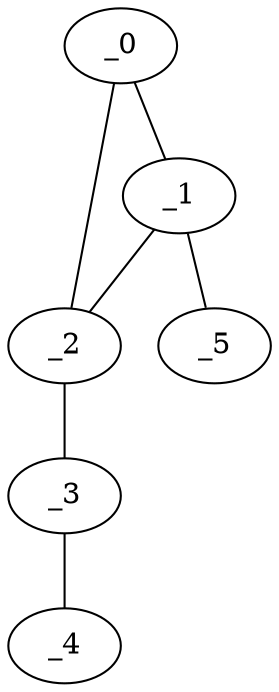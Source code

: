 graph AP1_0145 {
	_0	 [x="0.136408",
		y="0.497057"];
	_1	 [x="1.51",
		y="2.5"];
	_0 -- _1;
	_2	 [x="2.13976",
		y="0.474214"];
	_0 -- _2;
	_1 -- _2;
	_5	 [x="1.13663",
		y="2.61742"];
	_1 -- _5;
	_3	 [x="0.96691",
		y="1.14246"];
	_2 -- _3;
	_4	 [x="2.70326",
		y="1.77801"];
	_3 -- _4;
}
